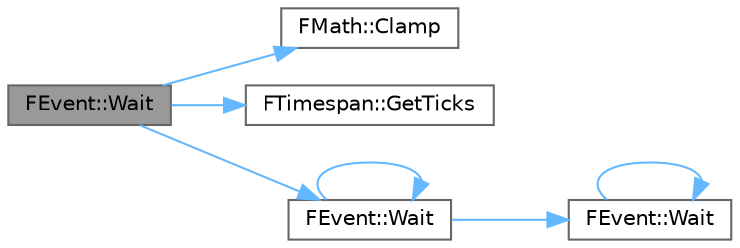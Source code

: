 digraph "FEvent::Wait"
{
 // INTERACTIVE_SVG=YES
 // LATEX_PDF_SIZE
  bgcolor="transparent";
  edge [fontname=Helvetica,fontsize=10,labelfontname=Helvetica,labelfontsize=10];
  node [fontname=Helvetica,fontsize=10,shape=box,height=0.2,width=0.4];
  rankdir="LR";
  Node1 [id="Node000001",label="FEvent::Wait",height=0.2,width=0.4,color="gray40", fillcolor="grey60", style="filled", fontcolor="black",tooltip="Waits the specified amount of time for the event to be triggered."];
  Node1 -> Node2 [id="edge1_Node000001_Node000002",color="steelblue1",style="solid",tooltip=" "];
  Node2 [id="Node000002",label="FMath::Clamp",height=0.2,width=0.4,color="grey40", fillcolor="white", style="filled",URL="$dc/d20/structFMath.html#a7dbca5929b2ea7f13304eb4c927dab6c",tooltip="Clamps X to be between Min and Max, inclusive."];
  Node1 -> Node3 [id="edge2_Node000001_Node000003",color="steelblue1",style="solid",tooltip=" "];
  Node3 [id="Node000003",label="FTimespan::GetTicks",height=0.2,width=0.4,color="grey40", fillcolor="white", style="filled",URL="$d0/d12/structFTimespan.html#a20741113962e575d6a4f5859afff57bb",tooltip="Get the number of ticks represented by this time span."];
  Node1 -> Node4 [id="edge3_Node000001_Node000004",color="steelblue1",style="solid",tooltip=" "];
  Node4 [id="Node000004",label="FEvent::Wait",height=0.2,width=0.4,color="grey40", fillcolor="white", style="filled",URL="$d8/d86/classFEvent.html#a6466fed381d4ea1d1739d4d32a1ac138",tooltip="Waits an infinite amount of time for the event to be triggered."];
  Node4 -> Node4 [id="edge4_Node000004_Node000004",color="steelblue1",style="solid",tooltip=" "];
  Node4 -> Node5 [id="edge5_Node000004_Node000005",color="steelblue1",style="solid",tooltip=" "];
  Node5 [id="Node000005",label="FEvent::Wait",height=0.2,width=0.4,color="grey40", fillcolor="white", style="filled",URL="$d8/d86/classFEvent.html#a0ed6c3edf36b18c820ff50cc5ebf2728",tooltip="Waits the specified amount of time for the event to be triggered."];
  Node5 -> Node5 [id="edge6_Node000005_Node000005",color="steelblue1",style="solid",tooltip=" "];
}
